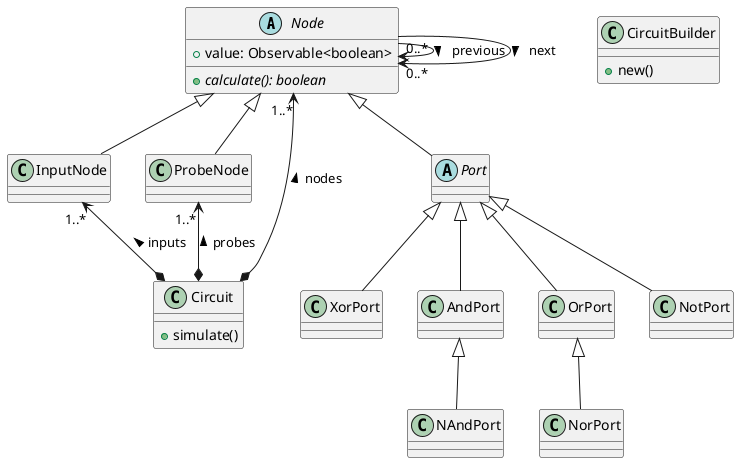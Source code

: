 @startuml

' Nodes
abstract class Node {
    +value: Observable<boolean>
    +{abstract} calculate(): boolean
}
Node --> "0..*" Node : previous >
Node --> "0..*" Node : next >

class InputNode {
}
Node <|-- InputNode

class ProbeNode {
}
Node <|-- ProbeNode

' Ports
abstract class Port {
}
Node <|-- Port

class AndPort {
}
Port <|-- AndPort

class NAndPort {
}
AndPort <|-- NAndPort

class OrPort {
}
Port <|-- OrPort

class NorPort {
}
OrPort <|-- NorPort

class NotPort {
}
Port <|-- NotPort

class XorPort {
}
Port <|-- XorPort

' Circuit
class Circuit {
    +simulate()
}
InputNode "1..*" <--* Circuit : inputs <
ProbeNode "1..*" <--* Circuit : probes <
Node "1..*" <--* Circuit : nodes <

' CircuitBuilder
class CircuitBuilder {
    +new()
}
@enduml
